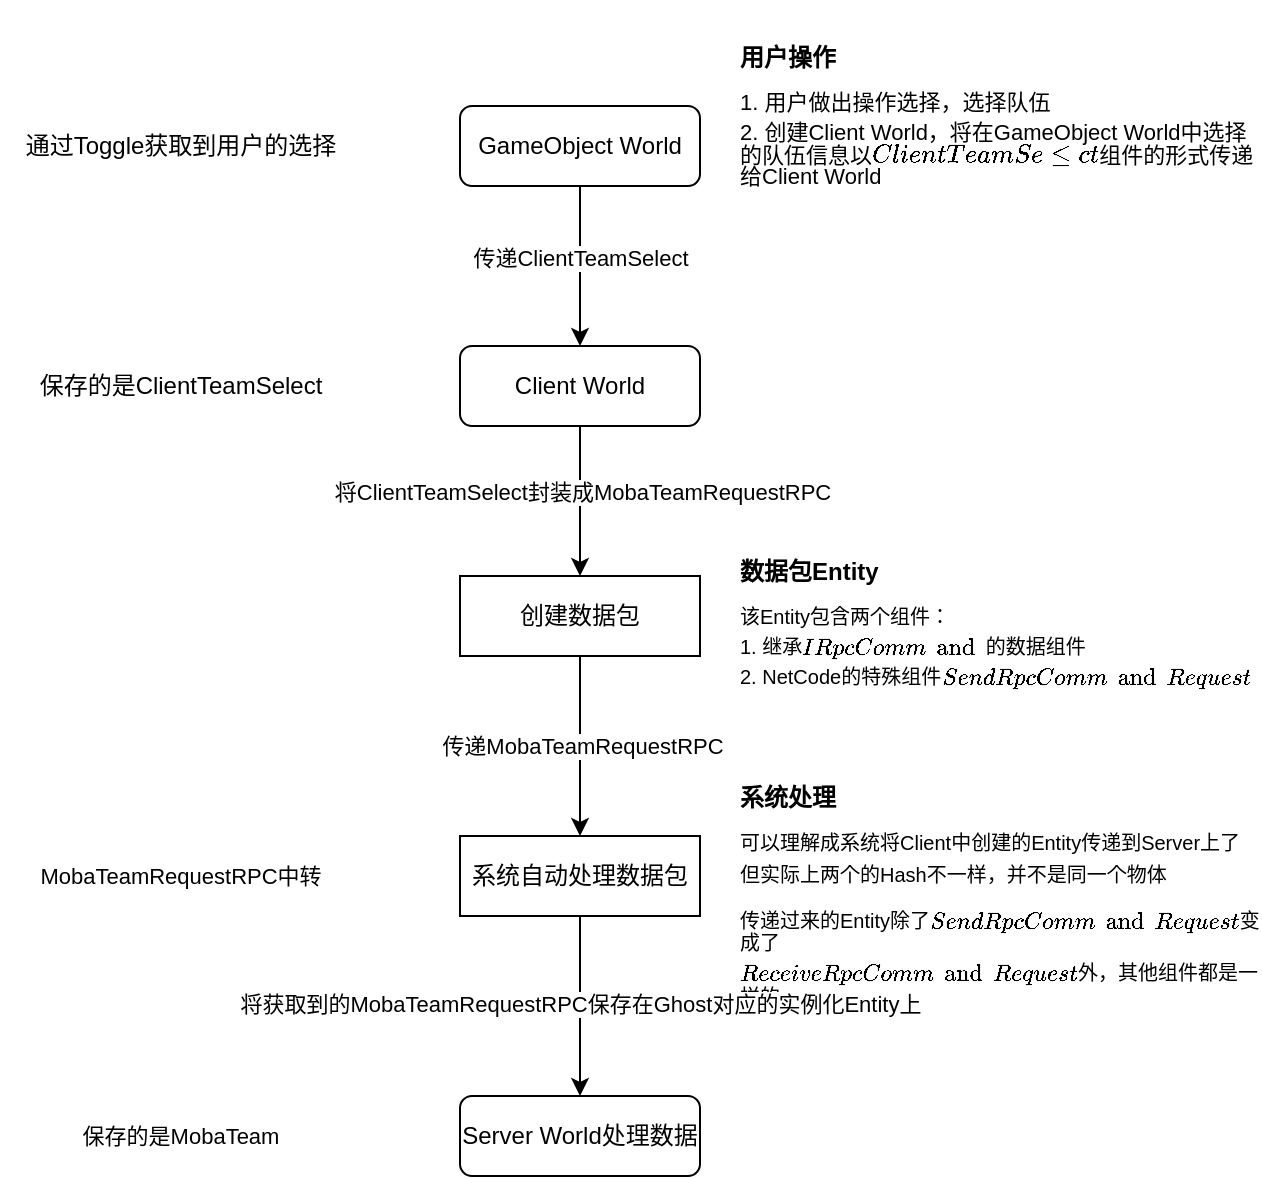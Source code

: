 <mxfile version="24.6.4" type="device">
  <diagram id="C5RBs43oDa-KdzZeNtuy" name="Page-1">
    <mxGraphModel dx="1896" dy="1866" grid="1" gridSize="10" guides="1" tooltips="1" connect="1" arrows="1" fold="1" page="1" pageScale="1" pageWidth="827" pageHeight="1169" math="0" shadow="0">
      <root>
        <mxCell id="WIyWlLk6GJQsqaUBKTNV-0" />
        <mxCell id="WIyWlLk6GJQsqaUBKTNV-1" parent="WIyWlLk6GJQsqaUBKTNV-0" />
        <mxCell id="99bXo6lnzLPpJGN_EY6i-11" value="" style="edgeStyle=orthogonalEdgeStyle;rounded=0;orthogonalLoop=1;jettySize=auto;html=1;" parent="WIyWlLk6GJQsqaUBKTNV-1" source="WIyWlLk6GJQsqaUBKTNV-3" target="99bXo6lnzLPpJGN_EY6i-0" edge="1">
          <mxGeometry relative="1" as="geometry" />
        </mxCell>
        <mxCell id="OL5cRLxY_VLQhdBJ9d5C-9" value="将ClientTeamSelect封装成MobaTeamRequestRPC" style="edgeLabel;html=1;align=center;verticalAlign=middle;resizable=0;points=[];" vertex="1" connectable="0" parent="99bXo6lnzLPpJGN_EY6i-11">
          <mxGeometry x="-0.135" y="1" relative="1" as="geometry">
            <mxPoint as="offset" />
          </mxGeometry>
        </mxCell>
        <mxCell id="WIyWlLk6GJQsqaUBKTNV-3" value="Client World" style="rounded=1;whiteSpace=wrap;html=1;fontSize=12;glass=0;strokeWidth=1;shadow=0;" parent="WIyWlLk6GJQsqaUBKTNV-1" vertex="1">
          <mxGeometry x="160" y="5" width="120" height="40" as="geometry" />
        </mxCell>
        <mxCell id="99bXo6lnzLPpJGN_EY6i-7" value="" style="edgeStyle=orthogonalEdgeStyle;rounded=0;orthogonalLoop=1;jettySize=auto;html=1;" parent="WIyWlLk6GJQsqaUBKTNV-1" source="99bXo6lnzLPpJGN_EY6i-0" target="99bXo6lnzLPpJGN_EY6i-6" edge="1">
          <mxGeometry relative="1" as="geometry" />
        </mxCell>
        <mxCell id="OL5cRLxY_VLQhdBJ9d5C-8" value="传递MobaTeamRequestRPC" style="edgeLabel;html=1;align=center;verticalAlign=middle;resizable=0;points=[];" vertex="1" connectable="0" parent="99bXo6lnzLPpJGN_EY6i-7">
          <mxGeometry x="0.001" y="1" relative="1" as="geometry">
            <mxPoint as="offset" />
          </mxGeometry>
        </mxCell>
        <mxCell id="99bXo6lnzLPpJGN_EY6i-0" value="创建数据包" style="rounded=0;whiteSpace=wrap;html=1;verticalAlign=middle;" parent="WIyWlLk6GJQsqaUBKTNV-1" vertex="1">
          <mxGeometry x="160" y="120" width="120" height="40" as="geometry" />
        </mxCell>
        <mxCell id="99bXo6lnzLPpJGN_EY6i-4" value="&lt;p style=&quot;line-height: 100%;&quot;&gt;&lt;/p&gt;&lt;h1 style=&quot;margin-top: 0px; line-height: 100%; margin-bottom: 5px;&quot;&gt;&lt;font style=&quot;font-size: 12px;&quot;&gt;数据包Entity&lt;/font&gt;&lt;/h1&gt;&lt;p style=&quot;line-height: 100%; font-size: 11px; margin-top: 4px; margin-bottom: 4px;&quot;&gt;&lt;font style=&quot;font-size: 10px;&quot;&gt;该Entity包含两个组件：&lt;/font&gt;&lt;/p&gt;&lt;p style=&quot;line-height: 100%; font-size: 11px; margin-top: 4px; margin-bottom: 4px; margin-right: 0px;&quot;&gt;&lt;font style=&quot;font-size: 10px;&quot;&gt;1. 继承`IRpcCommand`的数据组件&lt;/font&gt;&lt;/p&gt;&lt;p style=&quot;line-height: 100%; font-size: 11px; margin-top: 4px; margin-bottom: 4px;&quot;&gt;&lt;font style=&quot;font-size: 10px;&quot;&gt;2. NetCode的特殊组件`SendRpcCommandRequest`&lt;/font&gt;&lt;/p&gt;&lt;p&gt;&lt;/p&gt;" style="text;html=1;whiteSpace=wrap;overflow=hidden;rounded=0;spacing=0;verticalAlign=top;horizontal=1;spacingTop=-20;" parent="WIyWlLk6GJQsqaUBKTNV-1" vertex="1">
          <mxGeometry x="300" y="105" width="260" height="70" as="geometry" />
        </mxCell>
        <mxCell id="99bXo6lnzLPpJGN_EY6i-15" value="" style="edgeStyle=orthogonalEdgeStyle;rounded=0;orthogonalLoop=1;jettySize=auto;html=1;" parent="WIyWlLk6GJQsqaUBKTNV-1" source="99bXo6lnzLPpJGN_EY6i-6" target="99bXo6lnzLPpJGN_EY6i-14" edge="1">
          <mxGeometry relative="1" as="geometry" />
        </mxCell>
        <mxCell id="OL5cRLxY_VLQhdBJ9d5C-10" value="将获取到的MobaTeamRequestRPC保存在Ghost对应的实例化Entity上" style="edgeLabel;html=1;align=center;verticalAlign=middle;resizable=0;points=[];" vertex="1" connectable="0" parent="99bXo6lnzLPpJGN_EY6i-15">
          <mxGeometry x="-0.037" relative="1" as="geometry">
            <mxPoint as="offset" />
          </mxGeometry>
        </mxCell>
        <mxCell id="99bXo6lnzLPpJGN_EY6i-6" value="系统自动处理数据包" style="rounded=0;whiteSpace=wrap;html=1;verticalAlign=middle;" parent="WIyWlLk6GJQsqaUBKTNV-1" vertex="1">
          <mxGeometry x="160" y="250" width="120" height="40" as="geometry" />
        </mxCell>
        <mxCell id="99bXo6lnzLPpJGN_EY6i-10" value="&lt;p style=&quot;line-height: 100%;&quot;&gt;&lt;/p&gt;&lt;h1 style=&quot;margin-top: 0px; line-height: 100%; margin-bottom: 5px;&quot;&gt;&lt;font style=&quot;font-size: 12px;&quot;&gt;系统处理&lt;/font&gt;&lt;/h1&gt;&lt;p style=&quot;line-height: 100%; font-size: 11px; margin-top: 4px; margin-bottom: 4px;&quot;&gt;&lt;font style=&quot;font-size: 10px;&quot;&gt;可以理解成系统将Client中创建的Entity传递到Server上了&lt;/font&gt;&lt;/p&gt;&lt;p style=&quot;line-height: 100%; margin-top: 0px; margin-bottom: 0px;&quot;&gt;&lt;span style=&quot;font-size: 10px;&quot;&gt;但实际上两个的Hash不一样，&lt;/span&gt;&lt;span style=&quot;font-size: 10px; background-color: initial;&quot;&gt;并不是同一个物体&lt;/span&gt;&lt;br&gt;&lt;/p&gt;&lt;p style=&quot;line-height: 100%; font-size: 11px; margin-top: 0px; margin-bottom: 0px;&quot;&gt;&lt;font style=&quot;font-size: 10px;&quot;&gt;&lt;br&gt;&lt;/font&gt;&lt;/p&gt;&lt;p style=&quot;line-height: 100%; font-size: 11px; margin-top: 0px; margin-bottom: 0px;&quot;&gt;&lt;font style=&quot;font-size: 10px;&quot;&gt;传递过来的Entity除了`SendRpcCommandRequest`变成了&lt;/font&gt;&lt;/p&gt;&lt;p style=&quot;line-height: 100%; font-size: 11px; margin-top: 4px; margin-bottom: 4px;&quot;&gt;&lt;font style=&quot;font-size: 10px;&quot;&gt;`ReceiveRpcCommandRequest`外，其他组件都是一样的&lt;/font&gt;&lt;/p&gt;&lt;p&gt;&lt;/p&gt;" style="text;html=1;whiteSpace=wrap;overflow=hidden;rounded=0;spacing=0;verticalAlign=top;horizontal=1;spacingTop=-20;" parent="WIyWlLk6GJQsqaUBKTNV-1" vertex="1">
          <mxGeometry x="300" y="217.5" width="260" height="105" as="geometry" />
        </mxCell>
        <mxCell id="99bXo6lnzLPpJGN_EY6i-14" value="Server World处理数据" style="rounded=1;whiteSpace=wrap;html=1;fontSize=12;glass=0;strokeWidth=1;shadow=0;" parent="WIyWlLk6GJQsqaUBKTNV-1" vertex="1">
          <mxGeometry x="160" y="380" width="120" height="40" as="geometry" />
        </mxCell>
        <mxCell id="OL5cRLxY_VLQhdBJ9d5C-2" value="" style="edgeStyle=orthogonalEdgeStyle;rounded=0;orthogonalLoop=1;jettySize=auto;html=1;" edge="1" parent="WIyWlLk6GJQsqaUBKTNV-1" source="OL5cRLxY_VLQhdBJ9d5C-0" target="WIyWlLk6GJQsqaUBKTNV-3">
          <mxGeometry relative="1" as="geometry" />
        </mxCell>
        <mxCell id="OL5cRLxY_VLQhdBJ9d5C-5" value="传递ClientTeamSelect" style="edgeLabel;html=1;align=center;verticalAlign=middle;resizable=0;points=[];" vertex="1" connectable="0" parent="OL5cRLxY_VLQhdBJ9d5C-2">
          <mxGeometry x="-0.098" relative="1" as="geometry">
            <mxPoint as="offset" />
          </mxGeometry>
        </mxCell>
        <mxCell id="OL5cRLxY_VLQhdBJ9d5C-0" value="GameObject World" style="rounded=1;whiteSpace=wrap;html=1;fontSize=12;glass=0;strokeWidth=1;shadow=0;" vertex="1" parent="WIyWlLk6GJQsqaUBKTNV-1">
          <mxGeometry x="160" y="-115" width="120" height="40" as="geometry" />
        </mxCell>
        <mxCell id="OL5cRLxY_VLQhdBJ9d5C-3" value="&lt;p style=&quot;line-height: 100%;&quot;&gt;&lt;/p&gt;&lt;h1 style=&quot;margin-top: 0px; line-height: 100%; margin-bottom: 5px;&quot;&gt;&lt;font style=&quot;font-size: 12px;&quot;&gt;用户操作&lt;/font&gt;&lt;/h1&gt;&lt;p style=&quot;line-height: 100%; font-size: 11px; margin: 4px 0px;&quot;&gt;1. 用户做出操作选择，选择队伍&lt;/p&gt;&lt;p style=&quot;line-height: 100%; font-size: 11px; margin-top: 4px; margin-bottom: 4px;&quot;&gt;2. 创建Client World，将在GameObject World中选择的队伍信息以`ClientTeamSelect`组件的形式传递给Client World&lt;/p&gt;&lt;p&gt;&lt;/p&gt;" style="text;html=1;whiteSpace=wrap;overflow=hidden;rounded=0;spacing=0;verticalAlign=top;horizontal=1;spacingTop=-20;" vertex="1" parent="WIyWlLk6GJQsqaUBKTNV-1">
          <mxGeometry x="300" y="-152.5" width="260" height="115" as="geometry" />
        </mxCell>
        <mxCell id="OL5cRLxY_VLQhdBJ9d5C-11" value="保存的是ClientTeamSelect" style="text;html=1;align=center;verticalAlign=middle;resizable=0;points=[];autosize=1;strokeColor=none;fillColor=none;" vertex="1" parent="WIyWlLk6GJQsqaUBKTNV-1">
          <mxGeometry x="-60" y="10" width="160" height="30" as="geometry" />
        </mxCell>
        <mxCell id="OL5cRLxY_VLQhdBJ9d5C-13" value="通过Toggle获取到用户的选择" style="text;html=1;align=center;verticalAlign=middle;resizable=0;points=[];autosize=1;strokeColor=none;fillColor=none;" vertex="1" parent="WIyWlLk6GJQsqaUBKTNV-1">
          <mxGeometry x="-70" y="-110" width="180" height="30" as="geometry" />
        </mxCell>
        <mxCell id="OL5cRLxY_VLQhdBJ9d5C-14" value="&lt;span style=&quot;font-size: 11px; background-color: rgb(255, 255, 255);&quot;&gt;MobaTeamRequestRPC中转&lt;/span&gt;" style="text;html=1;align=center;verticalAlign=middle;resizable=0;points=[];autosize=1;strokeColor=none;fillColor=none;" vertex="1" parent="WIyWlLk6GJQsqaUBKTNV-1">
          <mxGeometry x="-60" y="255" width="160" height="30" as="geometry" />
        </mxCell>
        <mxCell id="OL5cRLxY_VLQhdBJ9d5C-15" value="&lt;span style=&quot;font-size: 11px; background-color: rgb(255, 255, 255);&quot;&gt;保存的是MobaTeam&lt;/span&gt;" style="text;html=1;align=center;verticalAlign=middle;resizable=0;points=[];autosize=1;strokeColor=none;fillColor=none;" vertex="1" parent="WIyWlLk6GJQsqaUBKTNV-1">
          <mxGeometry x="-40" y="385" width="120" height="30" as="geometry" />
        </mxCell>
      </root>
    </mxGraphModel>
  </diagram>
</mxfile>
